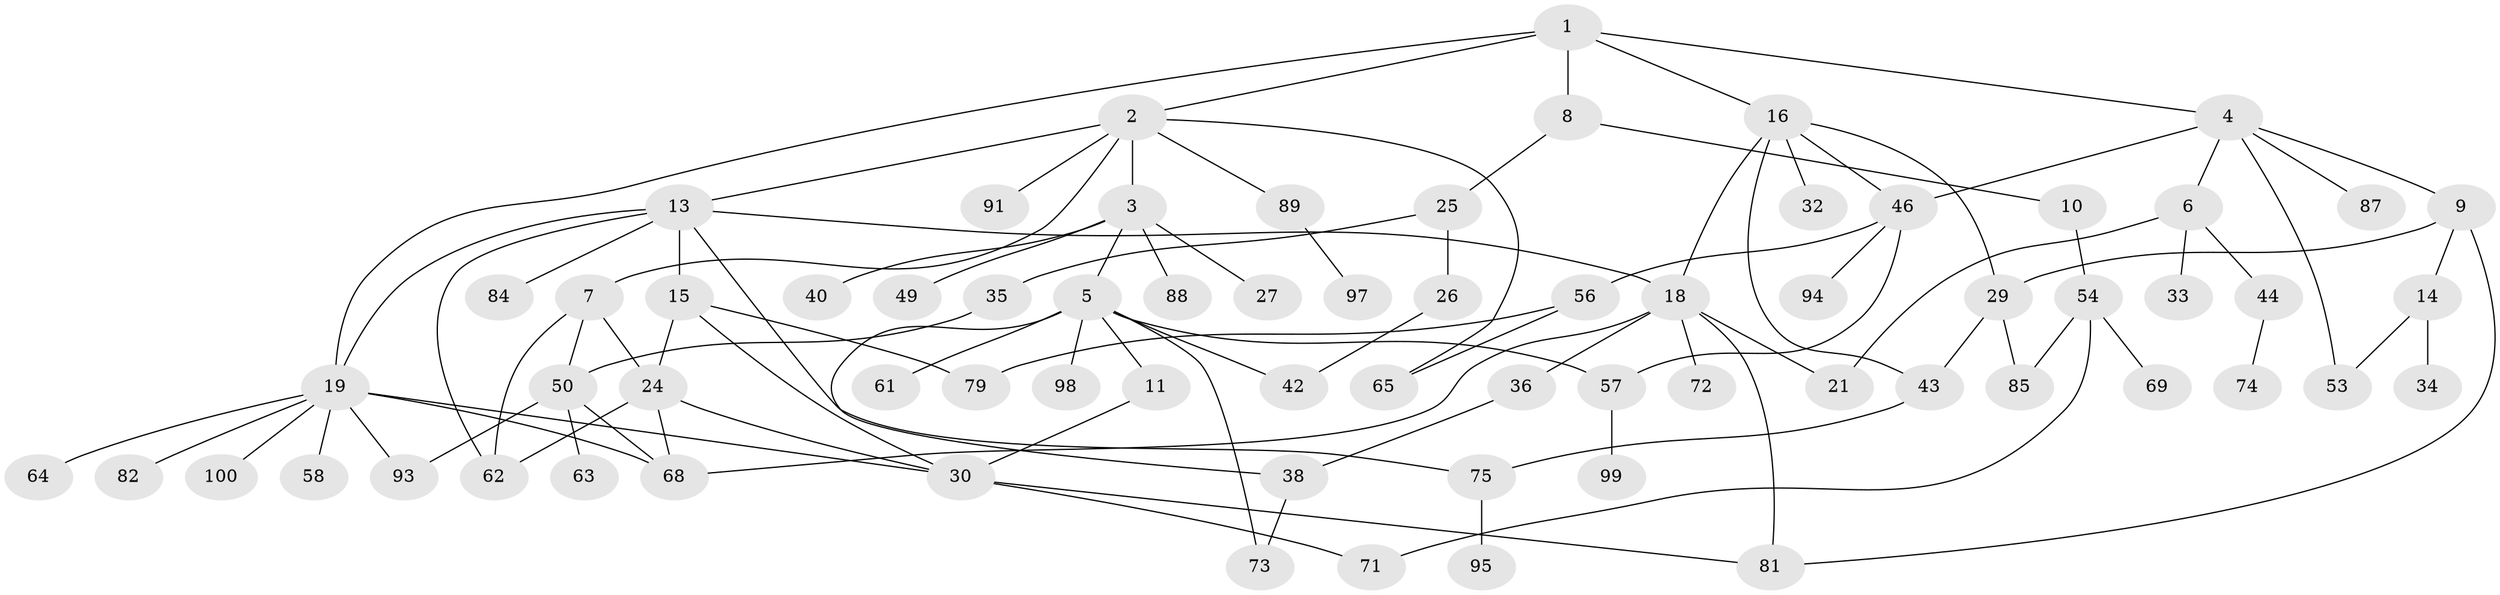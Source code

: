 // original degree distribution, {5: 0.03, 7: 0.03, 6: 0.04, 4: 0.11, 3: 0.21, 2: 0.33, 1: 0.25}
// Generated by graph-tools (version 1.1) at 2025/17/03/04/25 18:17:09]
// undirected, 70 vertices, 98 edges
graph export_dot {
graph [start="1"]
  node [color=gray90,style=filled];
  1;
  2 [super="+83"];
  3 [super="+12"];
  4 [super="+22"];
  5 [super="+55"];
  6;
  7 [super="+96+17"];
  8;
  9;
  10;
  11;
  13 [super="+41+39"];
  14;
  15 [super="+78"];
  16;
  18 [super="+31+51+28"];
  19 [super="+20+23"];
  21;
  24 [super="+47"];
  25;
  26;
  27;
  29;
  30 [super="+37"];
  32 [super="+67"];
  33;
  34;
  35;
  36;
  38 [super="+66"];
  40;
  42 [super="+48"];
  43;
  44;
  46 [super="+60"];
  49;
  50 [super="+70"];
  53;
  54;
  56;
  57;
  58;
  61;
  62;
  63;
  64;
  65;
  68;
  69;
  71;
  72;
  73 [super="+77"];
  74;
  75;
  79;
  81 [super="+92"];
  82;
  84;
  85;
  87;
  88;
  89 [super="+90"];
  91;
  93;
  94;
  95;
  97;
  98;
  99;
  100;
  1 -- 2;
  1 -- 4;
  1 -- 8;
  1 -- 16;
  1 -- 19;
  2 -- 3;
  2 -- 7;
  2 -- 13;
  2 -- 65;
  2 -- 89;
  2 -- 91;
  3 -- 5;
  3 -- 40;
  3 -- 49;
  3 -- 88;
  3 -- 27;
  4 -- 6;
  4 -- 9;
  4 -- 87;
  4 -- 53;
  4 -- 46;
  5 -- 11;
  5 -- 57;
  5 -- 61;
  5 -- 98;
  5 -- 73;
  5 -- 42;
  5 -- 38;
  6 -- 21;
  6 -- 33;
  6 -- 44;
  7 -- 24;
  7 -- 50;
  7 -- 62;
  8 -- 10;
  8 -- 25;
  9 -- 14;
  9 -- 29;
  9 -- 81;
  10 -- 54;
  11 -- 30;
  13 -- 15;
  13 -- 62;
  13 -- 75;
  13 -- 18;
  13 -- 84;
  13 -- 19;
  14 -- 34;
  14 -- 53;
  15 -- 24;
  15 -- 79;
  15 -- 30;
  16 -- 18;
  16 -- 32;
  16 -- 46;
  16 -- 29;
  16 -- 43;
  18 -- 36;
  18 -- 72;
  18 -- 21;
  18 -- 81;
  18 -- 68;
  19 -- 58;
  19 -- 64;
  19 -- 82;
  19 -- 100;
  19 -- 68;
  19 -- 93;
  19 -- 30;
  24 -- 30;
  24 -- 68;
  24 -- 62;
  25 -- 26;
  25 -- 35;
  26 -- 42;
  29 -- 43;
  29 -- 85;
  30 -- 81;
  30 -- 71;
  35 -- 50;
  36 -- 38;
  38 -- 73;
  43 -- 75;
  44 -- 74;
  46 -- 56;
  46 -- 57;
  46 -- 94;
  50 -- 63 [weight=2];
  50 -- 93;
  50 -- 68;
  54 -- 69;
  54 -- 71;
  54 -- 85;
  56 -- 79;
  56 -- 65;
  57 -- 99;
  75 -- 95;
  89 -- 97;
}
